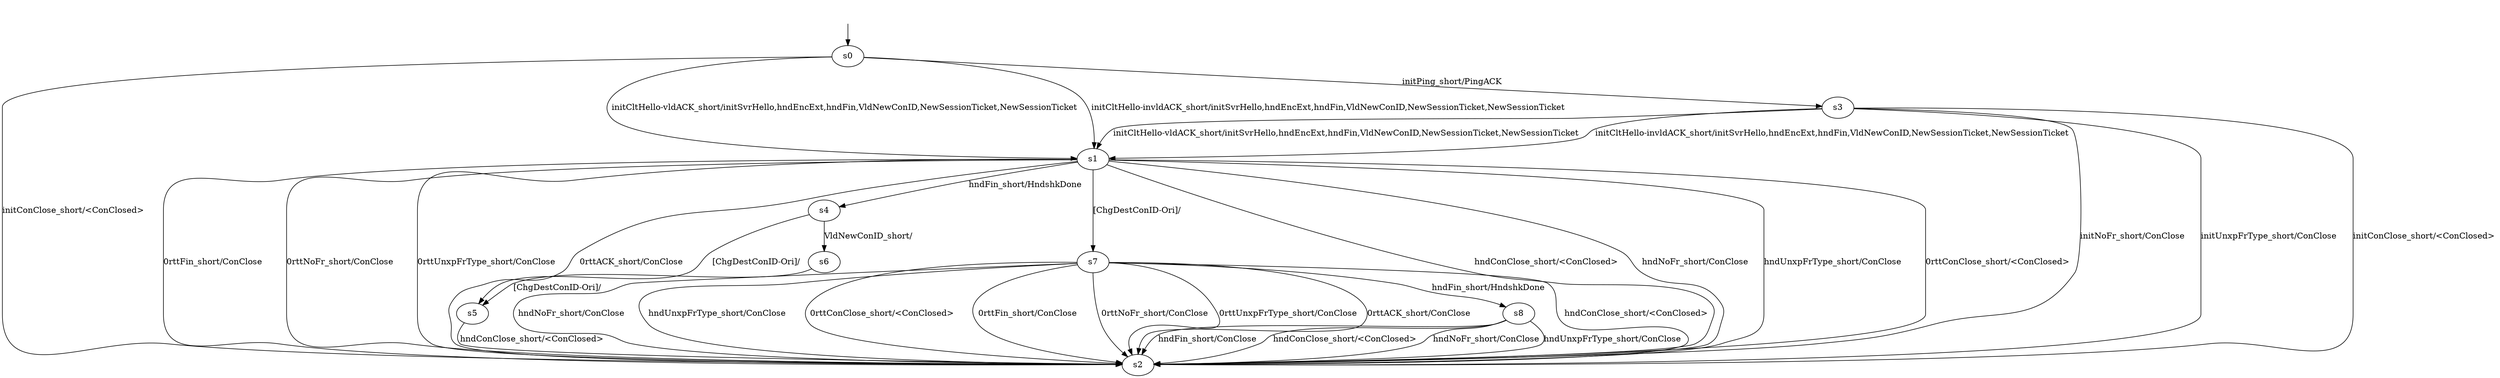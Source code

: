 digraph "../results/quicheModels/quiche-PSK-s-1/learnedModel" {
s0 [label=s0];
s1 [label=s1];
s2 [label=s2];
s3 [label=s3];
s4 [label=s4];
s5 [label=s5];
s6 [label=s6];
s7 [label=s7];
s8 [label=s8];
s0 -> s3  [label="initPing_short/PingACK "];
s0 -> s2  [label="initConClose_short/<ConClosed> "];
s0 -> s1  [label="initCltHello-vldACK_short/initSvrHello,hndEncExt,hndFin,VldNewConID,NewSessionTicket,NewSessionTicket "];
s0 -> s1  [label="initCltHello-invldACK_short/initSvrHello,hndEncExt,hndFin,VldNewConID,NewSessionTicket,NewSessionTicket "];
s1 -> s4  [label="hndFin_short/HndshkDone "];
s1 -> s2  [label="hndConClose_short/<ConClosed> "];
s1 -> s2  [label="hndNoFr_short/ConClose "];
s1 -> s2  [label="hndUnxpFrType_short/ConClose "];
s1 -> s2  [label="0rttConClose_short/<ConClosed> "];
s1 -> s2  [label="0rttFin_short/ConClose "];
s1 -> s2  [label="0rttNoFr_short/ConClose "];
s1 -> s2  [label="0rttUnxpFrType_short/ConClose "];
s1 -> s2  [label="0rttACK_short/ConClose "];
s1 -> s7  [label="[ChgDestConID-Ori]/ "];
s3 -> s2  [label="initConClose_short/<ConClosed> "];
s3 -> s1  [label="initCltHello-vldACK_short/initSvrHello,hndEncExt,hndFin,VldNewConID,NewSessionTicket,NewSessionTicket "];
s3 -> s1  [label="initCltHello-invldACK_short/initSvrHello,hndEncExt,hndFin,VldNewConID,NewSessionTicket,NewSessionTicket "];
s3 -> s2  [label="initNoFr_short/ConClose "];
s3 -> s2  [label="initUnxpFrType_short/ConClose "];
s4 -> s6  [label="VldNewConID_short/ "];
s4 -> s5  [label="[ChgDestConID-Ori]/ "];
s5 -> s2  [label="hndConClose_short/<ConClosed> "];
s6 -> s5  [label="[ChgDestConID-Ori]/ "];
s7 -> s8  [label="hndFin_short/HndshkDone "];
s7 -> s2  [label="hndConClose_short/<ConClosed> "];
s7 -> s2  [label="hndNoFr_short/ConClose "];
s7 -> s2  [label="hndUnxpFrType_short/ConClose "];
s7 -> s2  [label="0rttConClose_short/<ConClosed> "];
s7 -> s2  [label="0rttFin_short/ConClose "];
s7 -> s2  [label="0rttNoFr_short/ConClose "];
s7 -> s2  [label="0rttUnxpFrType_short/ConClose "];
s7 -> s2  [label="0rttACK_short/ConClose "];
s8 -> s2  [label="hndFin_short/ConClose "];
s8 -> s2  [label="hndConClose_short/<ConClosed> "];
s8 -> s2  [label="hndNoFr_short/ConClose "];
s8 -> s2  [label="hndUnxpFrType_short/ConClose "];
__start0 [label="", shape=none];
__start0 -> s0  [label=""];
}

